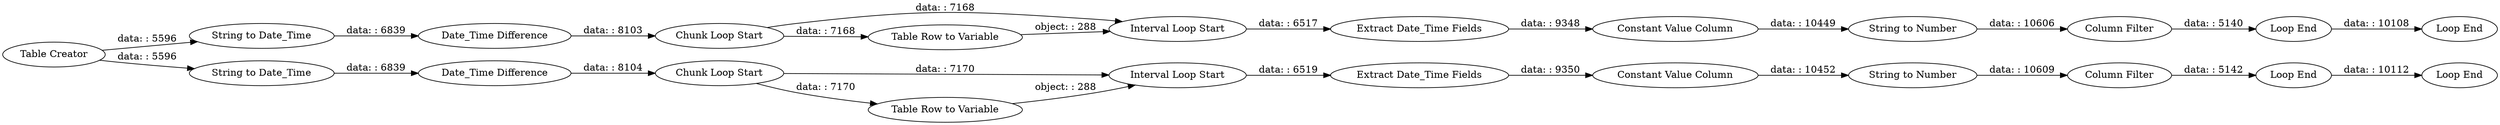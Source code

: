 digraph {
	"-5861526981700155792_3" [label="String to Date_Time"]
	"-5861526981700155792_13" [label="Loop End"]
	"9191407072145970260_23" [label="Interval Loop Start"]
	"9191407072145970260_22" [label="Extract Date_Time Fields"]
	"9191407072145970260_14" [label="Chunk Loop Start"]
	"9191407072145970260_24" [label="Column Filter"]
	"-5861526981700155792_1" [label="Table Creator"]
	"-5861526981700155792_5" [label="Interval Loop Start"]
	"9191407072145970260_16" [label="Table Row to Variable"]
	"9191407072145970260_21" [label="Date_Time Difference"]
	"9191407072145970260_18" [label="Constant Value Column"]
	"-5861526981700155792_9" [label="Constant Value Column"]
	"9191407072145970260_19" [label="String to Date_Time"]
	"-5861526981700155792_10" [label="String to Number"]
	"-5861526981700155792_12" [label="Column Filter"]
	"-5861526981700155792_6" [label="Chunk Loop Start"]
	"9191407072145970260_20" [label="String to Number"]
	"-5861526981700155792_11" [label="Extract Date_Time Fields"]
	"-5861526981700155792_8" [label="Loop End"]
	"-5861526981700155792_4" [label="Date_Time Difference"]
	"9191407072145970260_17" [label="Loop End"]
	"9191407072145970260_15" [label="Loop End"]
	"-5861526981700155792_7" [label="Table Row to Variable"]
	"-5861526981700155792_3" -> "-5861526981700155792_4" [label="data: : 6839"]
	"9191407072145970260_17" -> "9191407072145970260_15" [label="data: : 10112"]
	"9191407072145970260_22" -> "9191407072145970260_18" [label="data: : 9350"]
	"-5861526981700155792_4" -> "-5861526981700155792_6" [label="data: : 8103"]
	"9191407072145970260_18" -> "9191407072145970260_20" [label="data: : 10452"]
	"-5861526981700155792_11" -> "-5861526981700155792_9" [label="data: : 9348"]
	"-5861526981700155792_5" -> "-5861526981700155792_11" [label="data: : 6517"]
	"-5861526981700155792_9" -> "-5861526981700155792_10" [label="data: : 10449"]
	"9191407072145970260_14" -> "9191407072145970260_16" [label="data: : 7170"]
	"-5861526981700155792_6" -> "-5861526981700155792_5" [label="data: : 7168"]
	"9191407072145970260_16" -> "9191407072145970260_23" [label="object: : 288"]
	"-5861526981700155792_12" -> "-5861526981700155792_8" [label="data: : 5140"]
	"-5861526981700155792_10" -> "-5861526981700155792_12" [label="data: : 10606"]
	"9191407072145970260_24" -> "9191407072145970260_17" [label="data: : 5142"]
	"9191407072145970260_21" -> "9191407072145970260_14" [label="data: : 8104"]
	"-5861526981700155792_1" -> "-5861526981700155792_3" [label="data: : 5596"]
	"-5861526981700155792_1" -> "9191407072145970260_19" [label="data: : 5596"]
	"9191407072145970260_23" -> "9191407072145970260_22" [label="data: : 6519"]
	"-5861526981700155792_7" -> "-5861526981700155792_5" [label="object: : 288"]
	"-5861526981700155792_6" -> "-5861526981700155792_7" [label="data: : 7168"]
	"9191407072145970260_19" -> "9191407072145970260_21" [label="data: : 6839"]
	"-5861526981700155792_8" -> "-5861526981700155792_13" [label="data: : 10108"]
	"9191407072145970260_20" -> "9191407072145970260_24" [label="data: : 10609"]
	"9191407072145970260_14" -> "9191407072145970260_23" [label="data: : 7170"]
	rankdir=LR
}
